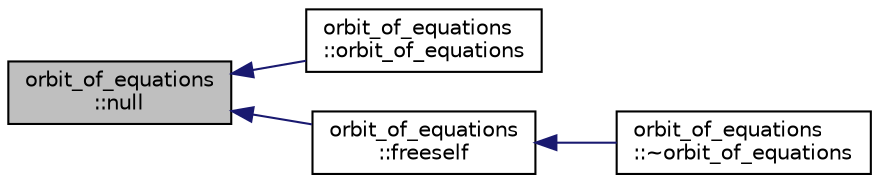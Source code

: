 digraph "orbit_of_equations::null"
{
  edge [fontname="Helvetica",fontsize="10",labelfontname="Helvetica",labelfontsize="10"];
  node [fontname="Helvetica",fontsize="10",shape=record];
  rankdir="LR";
  Node351 [label="orbit_of_equations\l::null",height=0.2,width=0.4,color="black", fillcolor="grey75", style="filled", fontcolor="black"];
  Node351 -> Node352 [dir="back",color="midnightblue",fontsize="10",style="solid",fontname="Helvetica"];
  Node352 [label="orbit_of_equations\l::orbit_of_equations",height=0.2,width=0.4,color="black", fillcolor="white", style="filled",URL="$dd/d23/classorbit__of__equations.html#a372c9200e546ef42f8a38ce541c05f8e"];
  Node351 -> Node353 [dir="back",color="midnightblue",fontsize="10",style="solid",fontname="Helvetica"];
  Node353 [label="orbit_of_equations\l::freeself",height=0.2,width=0.4,color="black", fillcolor="white", style="filled",URL="$dd/d23/classorbit__of__equations.html#ad92136f469282fe2c3579f3fb7dc6f56"];
  Node353 -> Node354 [dir="back",color="midnightblue",fontsize="10",style="solid",fontname="Helvetica"];
  Node354 [label="orbit_of_equations\l::~orbit_of_equations",height=0.2,width=0.4,color="black", fillcolor="white", style="filled",URL="$dd/d23/classorbit__of__equations.html#a77ebe2753fe4ea1929d56ce33fad5880"];
}
